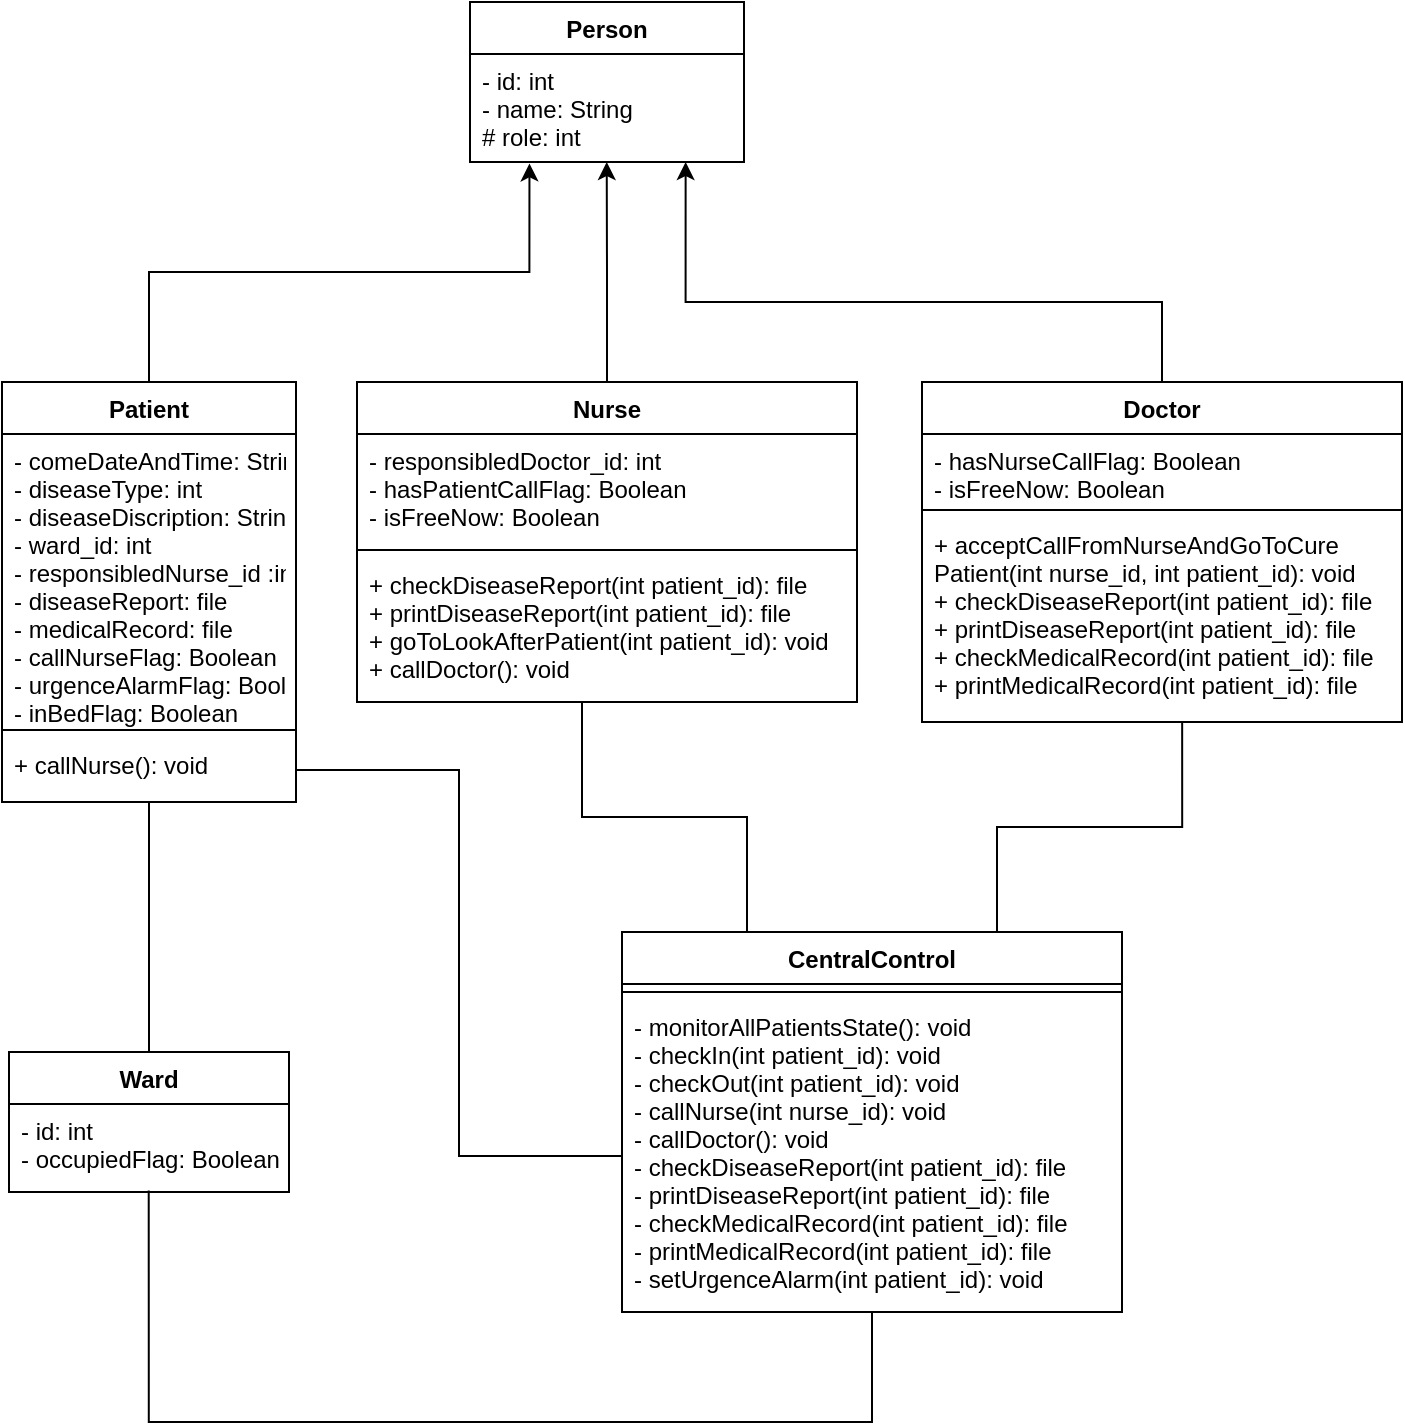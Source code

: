 <mxfile version="20.5.1" type="github">
  <diagram id="PnP3ODJL_Z0Urigxx_61" name="第 1 页">
    <mxGraphModel dx="989" dy="521" grid="1" gridSize="10" guides="1" tooltips="1" connect="1" arrows="1" fold="1" page="1" pageScale="1" pageWidth="827" pageHeight="1169" math="0" shadow="0">
      <root>
        <mxCell id="0" />
        <mxCell id="1" parent="0" />
        <mxCell id="yancYa5-sekdh3y2tkEI-1" value="Person" style="swimlane;fontStyle=1;align=center;verticalAlign=top;childLayout=stackLayout;horizontal=1;startSize=26;horizontalStack=0;resizeParent=1;resizeParentMax=0;resizeLast=0;collapsible=1;marginBottom=0;" parent="1" vertex="1">
          <mxGeometry x="284" y="60" width="137" height="80" as="geometry">
            <mxRectangle x="330" y="240" width="100" height="30" as="alternateBounds" />
          </mxGeometry>
        </mxCell>
        <mxCell id="yancYa5-sekdh3y2tkEI-2" value="- id: int&#xa;- name: String&#xa;# role: int" style="text;strokeColor=none;fillColor=none;align=left;verticalAlign=top;spacingLeft=4;spacingRight=4;overflow=hidden;rotatable=0;points=[[0,0.5],[1,0.5]];portConstraint=eastwest;" parent="yancYa5-sekdh3y2tkEI-1" vertex="1">
          <mxGeometry y="26" width="137" height="54" as="geometry" />
        </mxCell>
        <mxCell id="yancYa5-sekdh3y2tkEI-25" style="edgeStyle=orthogonalEdgeStyle;rounded=0;orthogonalLoop=1;jettySize=auto;html=1;exitX=0.5;exitY=0;exitDx=0;exitDy=0;entryX=0.217;entryY=1.013;entryDx=0;entryDy=0;entryPerimeter=0;" parent="1" source="yancYa5-sekdh3y2tkEI-9" target="yancYa5-sekdh3y2tkEI-2" edge="1">
          <mxGeometry relative="1" as="geometry" />
        </mxCell>
        <mxCell id="yancYa5-sekdh3y2tkEI-9" value="Patient" style="swimlane;fontStyle=1;align=center;verticalAlign=top;childLayout=stackLayout;horizontal=1;startSize=26;horizontalStack=0;resizeParent=1;resizeParentMax=0;resizeLast=0;collapsible=1;marginBottom=0;" parent="1" vertex="1">
          <mxGeometry x="50" y="250" width="147" height="210" as="geometry" />
        </mxCell>
        <mxCell id="yancYa5-sekdh3y2tkEI-10" value="- comeDateAndTime: String&#xa;- diseaseType: int&#xa;- diseaseDiscription: String&#xa;- ward_id: int&#xa;- responsibledNurse_id :int&#xa;- diseaseReport: file&#xa;- medicalRecord: file&#xa;- callNurseFlag: Boolean&#xa;- urgenceAlarmFlag: Boolean&#xa;- inBedFlag: Boolean" style="text;strokeColor=none;fillColor=none;align=left;verticalAlign=top;spacingLeft=4;spacingRight=4;overflow=hidden;rotatable=0;points=[[0,0.5],[1,0.5]];portConstraint=eastwest;" parent="yancYa5-sekdh3y2tkEI-9" vertex="1">
          <mxGeometry y="26" width="147" height="144" as="geometry" />
        </mxCell>
        <mxCell id="yancYa5-sekdh3y2tkEI-11" value="" style="line;strokeWidth=1;fillColor=none;align=left;verticalAlign=middle;spacingTop=-1;spacingLeft=3;spacingRight=3;rotatable=0;labelPosition=right;points=[];portConstraint=eastwest;strokeColor=inherit;" parent="yancYa5-sekdh3y2tkEI-9" vertex="1">
          <mxGeometry y="170" width="147" height="8" as="geometry" />
        </mxCell>
        <mxCell id="yancYa5-sekdh3y2tkEI-12" value="+ callNurse(): void" style="text;strokeColor=none;fillColor=none;align=left;verticalAlign=top;spacingLeft=4;spacingRight=4;overflow=hidden;rotatable=0;points=[[0,0.5],[1,0.5]];portConstraint=eastwest;" parent="yancYa5-sekdh3y2tkEI-9" vertex="1">
          <mxGeometry y="178" width="147" height="32" as="geometry" />
        </mxCell>
        <mxCell id="yancYa5-sekdh3y2tkEI-23" style="edgeStyle=orthogonalEdgeStyle;rounded=0;orthogonalLoop=1;jettySize=auto;html=1;exitX=0.5;exitY=0;exitDx=0;exitDy=0;entryX=0.499;entryY=1;entryDx=0;entryDy=0;entryPerimeter=0;" parent="1" source="yancYa5-sekdh3y2tkEI-13" target="yancYa5-sekdh3y2tkEI-2" edge="1">
          <mxGeometry relative="1" as="geometry" />
        </mxCell>
        <mxCell id="yancYa5-sekdh3y2tkEI-13" value="Nurse" style="swimlane;fontStyle=1;align=center;verticalAlign=top;childLayout=stackLayout;horizontal=1;startSize=26;horizontalStack=0;resizeParent=1;resizeParentMax=0;resizeLast=0;collapsible=1;marginBottom=0;" parent="1" vertex="1">
          <mxGeometry x="227.5" y="250" width="250" height="160" as="geometry" />
        </mxCell>
        <mxCell id="yancYa5-sekdh3y2tkEI-14" value="- responsibledDoctor_id: int&#xa;- hasPatientCallFlag: Boolean&#xa;- isFreeNow: Boolean" style="text;strokeColor=none;fillColor=none;align=left;verticalAlign=top;spacingLeft=4;spacingRight=4;overflow=hidden;rotatable=0;points=[[0,0.5],[1,0.5]];portConstraint=eastwest;" parent="yancYa5-sekdh3y2tkEI-13" vertex="1">
          <mxGeometry y="26" width="250" height="54" as="geometry" />
        </mxCell>
        <mxCell id="yancYa5-sekdh3y2tkEI-15" value="" style="line;strokeWidth=1;fillColor=none;align=left;verticalAlign=middle;spacingTop=-1;spacingLeft=3;spacingRight=3;rotatable=0;labelPosition=right;points=[];portConstraint=eastwest;strokeColor=inherit;" parent="yancYa5-sekdh3y2tkEI-13" vertex="1">
          <mxGeometry y="80" width="250" height="8" as="geometry" />
        </mxCell>
        <mxCell id="yancYa5-sekdh3y2tkEI-16" value="+ checkDiseaseReport(int patient_id): file&#xa;+ printDiseaseReport(int patient_id): file&#xa;+ goToLookAfterPatient(int patient_id): void&#xa;+ callDoctor(): void" style="text;strokeColor=none;fillColor=none;align=left;verticalAlign=top;spacingLeft=4;spacingRight=4;overflow=hidden;rotatable=0;points=[[0,0.5],[1,0.5]];portConstraint=eastwest;" parent="yancYa5-sekdh3y2tkEI-13" vertex="1">
          <mxGeometry y="88" width="250" height="72" as="geometry" />
        </mxCell>
        <mxCell id="yancYa5-sekdh3y2tkEI-24" style="edgeStyle=orthogonalEdgeStyle;rounded=0;orthogonalLoop=1;jettySize=auto;html=1;exitX=0.5;exitY=0;exitDx=0;exitDy=0;entryX=0.787;entryY=1;entryDx=0;entryDy=0;entryPerimeter=0;" parent="1" source="yancYa5-sekdh3y2tkEI-17" target="yancYa5-sekdh3y2tkEI-2" edge="1">
          <mxGeometry relative="1" as="geometry">
            <Array as="points">
              <mxPoint x="620" y="210" />
              <mxPoint x="410" y="210" />
            </Array>
          </mxGeometry>
        </mxCell>
        <mxCell id="yancYa5-sekdh3y2tkEI-17" value="Doctor" style="swimlane;fontStyle=1;align=center;verticalAlign=top;childLayout=stackLayout;horizontal=1;startSize=26;horizontalStack=0;resizeParent=1;resizeParentMax=0;resizeLast=0;collapsible=1;marginBottom=0;" parent="1" vertex="1">
          <mxGeometry x="510" y="250" width="240" height="170" as="geometry" />
        </mxCell>
        <mxCell id="yancYa5-sekdh3y2tkEI-18" value="- hasNurseCallFlag: Boolean&#xa;- isFreeNow: Boolean" style="text;strokeColor=none;fillColor=none;align=left;verticalAlign=top;spacingLeft=4;spacingRight=4;overflow=hidden;rotatable=0;points=[[0,0.5],[1,0.5]];portConstraint=eastwest;" parent="yancYa5-sekdh3y2tkEI-17" vertex="1">
          <mxGeometry y="26" width="240" height="34" as="geometry" />
        </mxCell>
        <mxCell id="yancYa5-sekdh3y2tkEI-19" value="" style="line;strokeWidth=1;fillColor=none;align=left;verticalAlign=middle;spacingTop=-1;spacingLeft=3;spacingRight=3;rotatable=0;labelPosition=right;points=[];portConstraint=eastwest;strokeColor=inherit;" parent="yancYa5-sekdh3y2tkEI-17" vertex="1">
          <mxGeometry y="60" width="240" height="8" as="geometry" />
        </mxCell>
        <mxCell id="yancYa5-sekdh3y2tkEI-20" value="+ acceptCallFromNurseAndGoToCure&#xa;Patient(int nurse_id, int patient_id): void&#xa;+ checkDiseaseReport(int patient_id): file&#xa;+ printDiseaseReport(int patient_id): file&#xa;+ checkMedicalRecord(int patient_id): file&#xa;+ printMedicalRecord(int patient_id): file" style="text;strokeColor=none;fillColor=none;align=left;verticalAlign=top;spacingLeft=4;spacingRight=4;overflow=hidden;rotatable=0;points=[[0,0.5],[1,0.5]];portConstraint=eastwest;" parent="yancYa5-sekdh3y2tkEI-17" vertex="1">
          <mxGeometry y="68" width="240" height="102" as="geometry" />
        </mxCell>
        <mxCell id="2DihsMGkWiN-Al4_-Hi0-9" style="edgeStyle=orthogonalEdgeStyle;rounded=0;orthogonalLoop=1;jettySize=auto;html=1;exitX=0.5;exitY=0;exitDx=0;exitDy=0;entryX=0.5;entryY=1;entryDx=0;entryDy=0;endArrow=none;endFill=0;" edge="1" parent="1" source="2DihsMGkWiN-Al4_-Hi0-1" target="yancYa5-sekdh3y2tkEI-9">
          <mxGeometry relative="1" as="geometry" />
        </mxCell>
        <mxCell id="2DihsMGkWiN-Al4_-Hi0-1" value="Ward" style="swimlane;fontStyle=1;align=center;verticalAlign=top;childLayout=stackLayout;horizontal=1;startSize=26;horizontalStack=0;resizeParent=1;resizeParentMax=0;resizeLast=0;collapsible=1;marginBottom=0;" vertex="1" parent="1">
          <mxGeometry x="53.5" y="585" width="140" height="70" as="geometry">
            <mxRectangle x="330" y="240" width="100" height="30" as="alternateBounds" />
          </mxGeometry>
        </mxCell>
        <mxCell id="2DihsMGkWiN-Al4_-Hi0-2" value="- id: int&#xa;- occupiedFlag: Boolean" style="text;strokeColor=none;fillColor=none;align=left;verticalAlign=top;spacingLeft=4;spacingRight=4;overflow=hidden;rotatable=0;points=[[0,0.5],[1,0.5]];portConstraint=eastwest;" vertex="1" parent="2DihsMGkWiN-Al4_-Hi0-1">
          <mxGeometry y="26" width="140" height="44" as="geometry" />
        </mxCell>
        <mxCell id="2DihsMGkWiN-Al4_-Hi0-10" style="edgeStyle=orthogonalEdgeStyle;rounded=0;orthogonalLoop=1;jettySize=auto;html=1;exitX=0.25;exitY=0;exitDx=0;exitDy=0;entryX=0.45;entryY=1;entryDx=0;entryDy=0;entryPerimeter=0;endArrow=none;endFill=0;" edge="1" parent="1" source="2DihsMGkWiN-Al4_-Hi0-5" target="yancYa5-sekdh3y2tkEI-16">
          <mxGeometry relative="1" as="geometry" />
        </mxCell>
        <mxCell id="2DihsMGkWiN-Al4_-Hi0-13" style="edgeStyle=orthogonalEdgeStyle;rounded=0;orthogonalLoop=1;jettySize=auto;html=1;exitX=0.75;exitY=0;exitDx=0;exitDy=0;entryX=0.542;entryY=1;entryDx=0;entryDy=0;entryPerimeter=0;endArrow=none;endFill=0;" edge="1" parent="1" source="2DihsMGkWiN-Al4_-Hi0-5" target="yancYa5-sekdh3y2tkEI-20">
          <mxGeometry relative="1" as="geometry" />
        </mxCell>
        <mxCell id="2DihsMGkWiN-Al4_-Hi0-17" style="edgeStyle=orthogonalEdgeStyle;rounded=0;orthogonalLoop=1;jettySize=auto;html=1;exitX=0.5;exitY=1;exitDx=0;exitDy=0;entryX=0.499;entryY=0.983;entryDx=0;entryDy=0;entryPerimeter=0;endArrow=none;endFill=0;" edge="1" parent="1" source="2DihsMGkWiN-Al4_-Hi0-5" target="2DihsMGkWiN-Al4_-Hi0-2">
          <mxGeometry relative="1" as="geometry">
            <Array as="points">
              <mxPoint x="485" y="770" />
              <mxPoint x="123" y="770" />
            </Array>
          </mxGeometry>
        </mxCell>
        <mxCell id="2DihsMGkWiN-Al4_-Hi0-5" value="CentralControl" style="swimlane;fontStyle=1;align=center;verticalAlign=top;childLayout=stackLayout;horizontal=1;startSize=26;horizontalStack=0;resizeParent=1;resizeParentMax=0;resizeLast=0;collapsible=1;marginBottom=0;" vertex="1" parent="1">
          <mxGeometry x="360" y="525" width="250" height="190" as="geometry" />
        </mxCell>
        <mxCell id="2DihsMGkWiN-Al4_-Hi0-7" value="" style="line;strokeWidth=1;fillColor=none;align=left;verticalAlign=middle;spacingTop=-1;spacingLeft=3;spacingRight=3;rotatable=0;labelPosition=right;points=[];portConstraint=eastwest;strokeColor=inherit;" vertex="1" parent="2DihsMGkWiN-Al4_-Hi0-5">
          <mxGeometry y="26" width="250" height="8" as="geometry" />
        </mxCell>
        <mxCell id="2DihsMGkWiN-Al4_-Hi0-8" value="- monitorAllPatientsState(): void&#xa;- checkIn(int patient_id): void&#xa;- checkOut(int patient_id): void&#xa;- callNurse(int nurse_id): void&#xa;- callDoctor(): void&#xa;- checkDiseaseReport(int patient_id): file&#xa;- printDiseaseReport(int patient_id): file&#xa;- checkMedicalRecord(int patient_id): file&#xa;- printMedicalRecord(int patient_id): file&#xa;- setUrgenceAlarm(int patient_id): void" style="text;strokeColor=none;fillColor=none;align=left;verticalAlign=top;spacingLeft=4;spacingRight=4;overflow=hidden;rotatable=0;points=[[0,0.5],[1,0.5]];portConstraint=eastwest;" vertex="1" parent="2DihsMGkWiN-Al4_-Hi0-5">
          <mxGeometry y="34" width="250" height="156" as="geometry" />
        </mxCell>
        <mxCell id="2DihsMGkWiN-Al4_-Hi0-14" style="edgeStyle=orthogonalEdgeStyle;rounded=0;orthogonalLoop=1;jettySize=auto;html=1;exitX=1;exitY=0.5;exitDx=0;exitDy=0;entryX=0;entryY=0.5;entryDx=0;entryDy=0;endArrow=none;endFill=0;" edge="1" parent="1" source="yancYa5-sekdh3y2tkEI-12" target="2DihsMGkWiN-Al4_-Hi0-8">
          <mxGeometry relative="1" as="geometry" />
        </mxCell>
      </root>
    </mxGraphModel>
  </diagram>
</mxfile>
